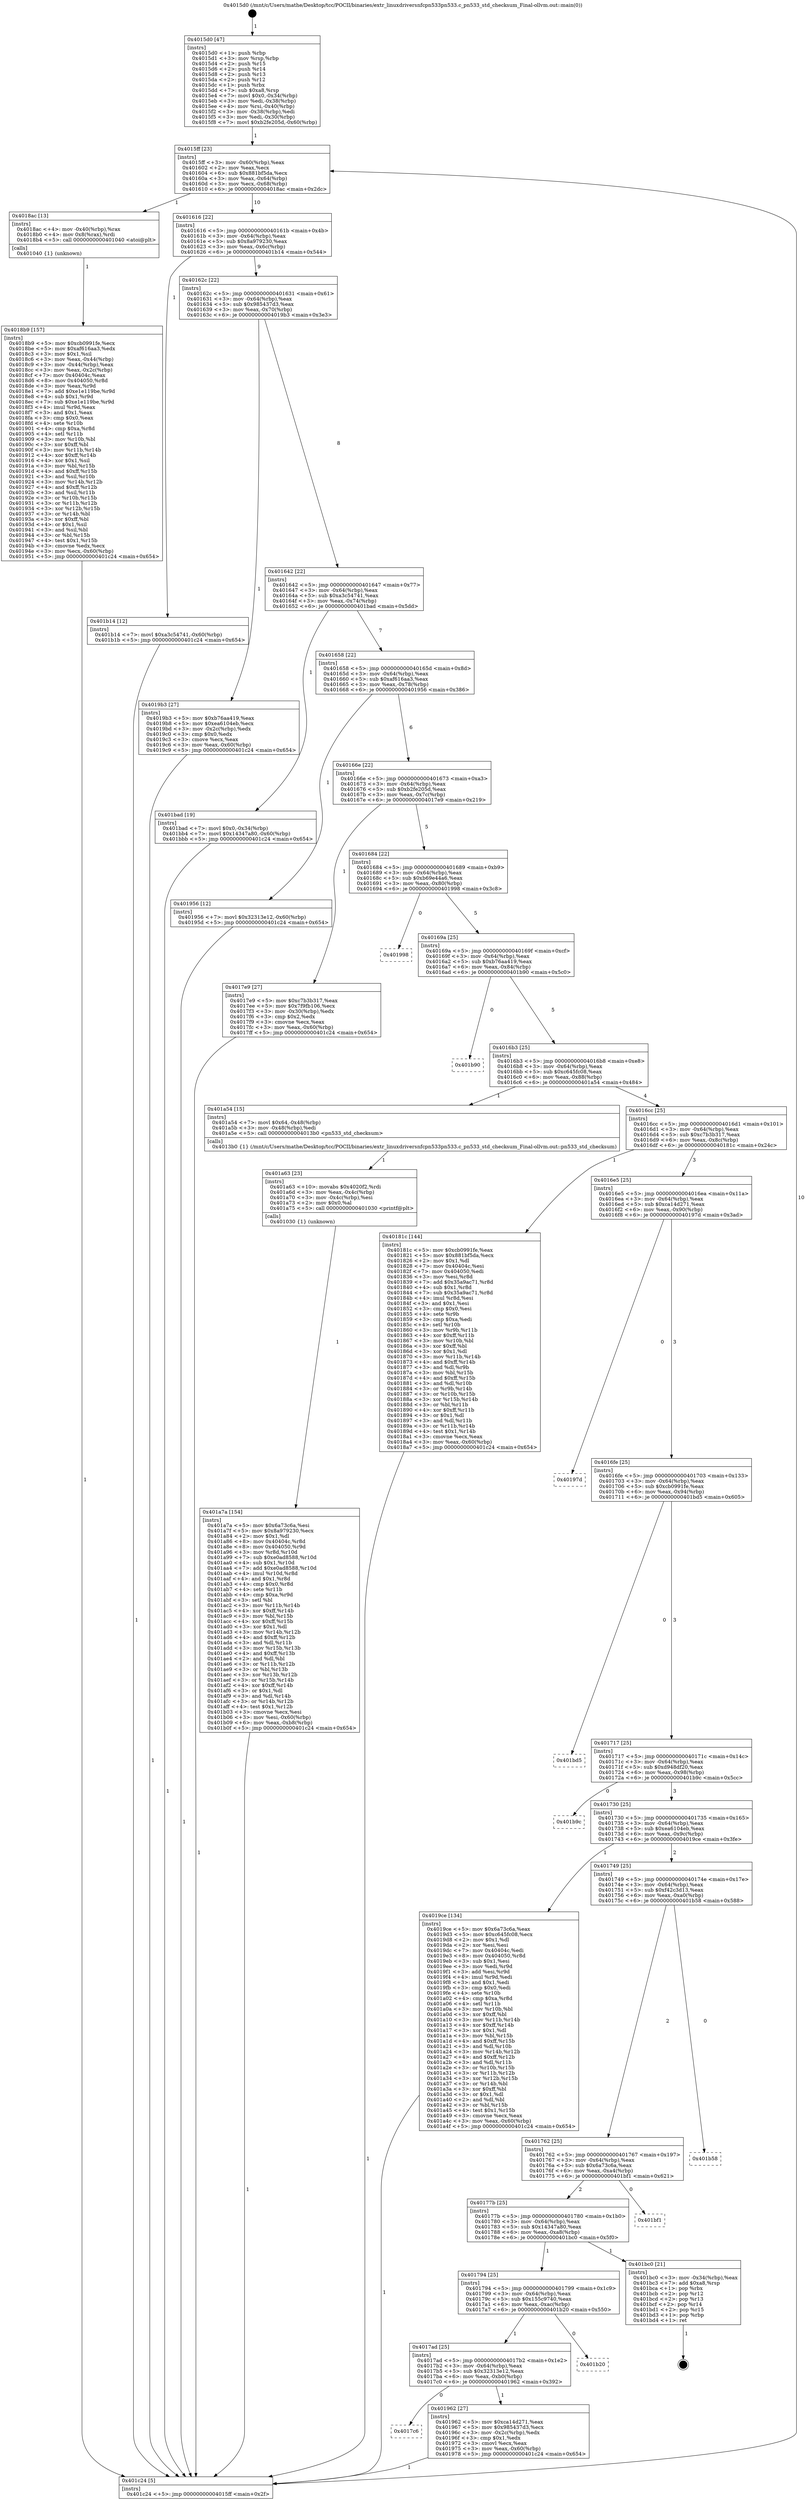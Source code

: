digraph "0x4015d0" {
  label = "0x4015d0 (/mnt/c/Users/mathe/Desktop/tcc/POCII/binaries/extr_linuxdriversnfcpn533pn533.c_pn533_std_checksum_Final-ollvm.out::main(0))"
  labelloc = "t"
  node[shape=record]

  Entry [label="",width=0.3,height=0.3,shape=circle,fillcolor=black,style=filled]
  "0x4015ff" [label="{
     0x4015ff [23]\l
     | [instrs]\l
     &nbsp;&nbsp;0x4015ff \<+3\>: mov -0x60(%rbp),%eax\l
     &nbsp;&nbsp;0x401602 \<+2\>: mov %eax,%ecx\l
     &nbsp;&nbsp;0x401604 \<+6\>: sub $0x881bf5da,%ecx\l
     &nbsp;&nbsp;0x40160a \<+3\>: mov %eax,-0x64(%rbp)\l
     &nbsp;&nbsp;0x40160d \<+3\>: mov %ecx,-0x68(%rbp)\l
     &nbsp;&nbsp;0x401610 \<+6\>: je 00000000004018ac \<main+0x2dc\>\l
  }"]
  "0x4018ac" [label="{
     0x4018ac [13]\l
     | [instrs]\l
     &nbsp;&nbsp;0x4018ac \<+4\>: mov -0x40(%rbp),%rax\l
     &nbsp;&nbsp;0x4018b0 \<+4\>: mov 0x8(%rax),%rdi\l
     &nbsp;&nbsp;0x4018b4 \<+5\>: call 0000000000401040 \<atoi@plt\>\l
     | [calls]\l
     &nbsp;&nbsp;0x401040 \{1\} (unknown)\l
  }"]
  "0x401616" [label="{
     0x401616 [22]\l
     | [instrs]\l
     &nbsp;&nbsp;0x401616 \<+5\>: jmp 000000000040161b \<main+0x4b\>\l
     &nbsp;&nbsp;0x40161b \<+3\>: mov -0x64(%rbp),%eax\l
     &nbsp;&nbsp;0x40161e \<+5\>: sub $0x8a979230,%eax\l
     &nbsp;&nbsp;0x401623 \<+3\>: mov %eax,-0x6c(%rbp)\l
     &nbsp;&nbsp;0x401626 \<+6\>: je 0000000000401b14 \<main+0x544\>\l
  }"]
  Exit [label="",width=0.3,height=0.3,shape=circle,fillcolor=black,style=filled,peripheries=2]
  "0x401b14" [label="{
     0x401b14 [12]\l
     | [instrs]\l
     &nbsp;&nbsp;0x401b14 \<+7\>: movl $0xa3c54741,-0x60(%rbp)\l
     &nbsp;&nbsp;0x401b1b \<+5\>: jmp 0000000000401c24 \<main+0x654\>\l
  }"]
  "0x40162c" [label="{
     0x40162c [22]\l
     | [instrs]\l
     &nbsp;&nbsp;0x40162c \<+5\>: jmp 0000000000401631 \<main+0x61\>\l
     &nbsp;&nbsp;0x401631 \<+3\>: mov -0x64(%rbp),%eax\l
     &nbsp;&nbsp;0x401634 \<+5\>: sub $0x985437d3,%eax\l
     &nbsp;&nbsp;0x401639 \<+3\>: mov %eax,-0x70(%rbp)\l
     &nbsp;&nbsp;0x40163c \<+6\>: je 00000000004019b3 \<main+0x3e3\>\l
  }"]
  "0x401a7a" [label="{
     0x401a7a [154]\l
     | [instrs]\l
     &nbsp;&nbsp;0x401a7a \<+5\>: mov $0x6a73c6a,%esi\l
     &nbsp;&nbsp;0x401a7f \<+5\>: mov $0x8a979230,%ecx\l
     &nbsp;&nbsp;0x401a84 \<+2\>: mov $0x1,%dl\l
     &nbsp;&nbsp;0x401a86 \<+8\>: mov 0x40404c,%r8d\l
     &nbsp;&nbsp;0x401a8e \<+8\>: mov 0x404050,%r9d\l
     &nbsp;&nbsp;0x401a96 \<+3\>: mov %r8d,%r10d\l
     &nbsp;&nbsp;0x401a99 \<+7\>: sub $0xe0ad8588,%r10d\l
     &nbsp;&nbsp;0x401aa0 \<+4\>: sub $0x1,%r10d\l
     &nbsp;&nbsp;0x401aa4 \<+7\>: add $0xe0ad8588,%r10d\l
     &nbsp;&nbsp;0x401aab \<+4\>: imul %r10d,%r8d\l
     &nbsp;&nbsp;0x401aaf \<+4\>: and $0x1,%r8d\l
     &nbsp;&nbsp;0x401ab3 \<+4\>: cmp $0x0,%r8d\l
     &nbsp;&nbsp;0x401ab7 \<+4\>: sete %r11b\l
     &nbsp;&nbsp;0x401abb \<+4\>: cmp $0xa,%r9d\l
     &nbsp;&nbsp;0x401abf \<+3\>: setl %bl\l
     &nbsp;&nbsp;0x401ac2 \<+3\>: mov %r11b,%r14b\l
     &nbsp;&nbsp;0x401ac5 \<+4\>: xor $0xff,%r14b\l
     &nbsp;&nbsp;0x401ac9 \<+3\>: mov %bl,%r15b\l
     &nbsp;&nbsp;0x401acc \<+4\>: xor $0xff,%r15b\l
     &nbsp;&nbsp;0x401ad0 \<+3\>: xor $0x1,%dl\l
     &nbsp;&nbsp;0x401ad3 \<+3\>: mov %r14b,%r12b\l
     &nbsp;&nbsp;0x401ad6 \<+4\>: and $0xff,%r12b\l
     &nbsp;&nbsp;0x401ada \<+3\>: and %dl,%r11b\l
     &nbsp;&nbsp;0x401add \<+3\>: mov %r15b,%r13b\l
     &nbsp;&nbsp;0x401ae0 \<+4\>: and $0xff,%r13b\l
     &nbsp;&nbsp;0x401ae4 \<+2\>: and %dl,%bl\l
     &nbsp;&nbsp;0x401ae6 \<+3\>: or %r11b,%r12b\l
     &nbsp;&nbsp;0x401ae9 \<+3\>: or %bl,%r13b\l
     &nbsp;&nbsp;0x401aec \<+3\>: xor %r13b,%r12b\l
     &nbsp;&nbsp;0x401aef \<+3\>: or %r15b,%r14b\l
     &nbsp;&nbsp;0x401af2 \<+4\>: xor $0xff,%r14b\l
     &nbsp;&nbsp;0x401af6 \<+3\>: or $0x1,%dl\l
     &nbsp;&nbsp;0x401af9 \<+3\>: and %dl,%r14b\l
     &nbsp;&nbsp;0x401afc \<+3\>: or %r14b,%r12b\l
     &nbsp;&nbsp;0x401aff \<+4\>: test $0x1,%r12b\l
     &nbsp;&nbsp;0x401b03 \<+3\>: cmovne %ecx,%esi\l
     &nbsp;&nbsp;0x401b06 \<+3\>: mov %esi,-0x60(%rbp)\l
     &nbsp;&nbsp;0x401b09 \<+6\>: mov %eax,-0xb8(%rbp)\l
     &nbsp;&nbsp;0x401b0f \<+5\>: jmp 0000000000401c24 \<main+0x654\>\l
  }"]
  "0x4019b3" [label="{
     0x4019b3 [27]\l
     | [instrs]\l
     &nbsp;&nbsp;0x4019b3 \<+5\>: mov $0xb76aa419,%eax\l
     &nbsp;&nbsp;0x4019b8 \<+5\>: mov $0xea6104eb,%ecx\l
     &nbsp;&nbsp;0x4019bd \<+3\>: mov -0x2c(%rbp),%edx\l
     &nbsp;&nbsp;0x4019c0 \<+3\>: cmp $0x0,%edx\l
     &nbsp;&nbsp;0x4019c3 \<+3\>: cmove %ecx,%eax\l
     &nbsp;&nbsp;0x4019c6 \<+3\>: mov %eax,-0x60(%rbp)\l
     &nbsp;&nbsp;0x4019c9 \<+5\>: jmp 0000000000401c24 \<main+0x654\>\l
  }"]
  "0x401642" [label="{
     0x401642 [22]\l
     | [instrs]\l
     &nbsp;&nbsp;0x401642 \<+5\>: jmp 0000000000401647 \<main+0x77\>\l
     &nbsp;&nbsp;0x401647 \<+3\>: mov -0x64(%rbp),%eax\l
     &nbsp;&nbsp;0x40164a \<+5\>: sub $0xa3c54741,%eax\l
     &nbsp;&nbsp;0x40164f \<+3\>: mov %eax,-0x74(%rbp)\l
     &nbsp;&nbsp;0x401652 \<+6\>: je 0000000000401bad \<main+0x5dd\>\l
  }"]
  "0x401a63" [label="{
     0x401a63 [23]\l
     | [instrs]\l
     &nbsp;&nbsp;0x401a63 \<+10\>: movabs $0x4020f2,%rdi\l
     &nbsp;&nbsp;0x401a6d \<+3\>: mov %eax,-0x4c(%rbp)\l
     &nbsp;&nbsp;0x401a70 \<+3\>: mov -0x4c(%rbp),%esi\l
     &nbsp;&nbsp;0x401a73 \<+2\>: mov $0x0,%al\l
     &nbsp;&nbsp;0x401a75 \<+5\>: call 0000000000401030 \<printf@plt\>\l
     | [calls]\l
     &nbsp;&nbsp;0x401030 \{1\} (unknown)\l
  }"]
  "0x401bad" [label="{
     0x401bad [19]\l
     | [instrs]\l
     &nbsp;&nbsp;0x401bad \<+7\>: movl $0x0,-0x34(%rbp)\l
     &nbsp;&nbsp;0x401bb4 \<+7\>: movl $0x14347a80,-0x60(%rbp)\l
     &nbsp;&nbsp;0x401bbb \<+5\>: jmp 0000000000401c24 \<main+0x654\>\l
  }"]
  "0x401658" [label="{
     0x401658 [22]\l
     | [instrs]\l
     &nbsp;&nbsp;0x401658 \<+5\>: jmp 000000000040165d \<main+0x8d\>\l
     &nbsp;&nbsp;0x40165d \<+3\>: mov -0x64(%rbp),%eax\l
     &nbsp;&nbsp;0x401660 \<+5\>: sub $0xaf616aa3,%eax\l
     &nbsp;&nbsp;0x401665 \<+3\>: mov %eax,-0x78(%rbp)\l
     &nbsp;&nbsp;0x401668 \<+6\>: je 0000000000401956 \<main+0x386\>\l
  }"]
  "0x4017c6" [label="{
     0x4017c6\l
  }", style=dashed]
  "0x401956" [label="{
     0x401956 [12]\l
     | [instrs]\l
     &nbsp;&nbsp;0x401956 \<+7\>: movl $0x32313e12,-0x60(%rbp)\l
     &nbsp;&nbsp;0x40195d \<+5\>: jmp 0000000000401c24 \<main+0x654\>\l
  }"]
  "0x40166e" [label="{
     0x40166e [22]\l
     | [instrs]\l
     &nbsp;&nbsp;0x40166e \<+5\>: jmp 0000000000401673 \<main+0xa3\>\l
     &nbsp;&nbsp;0x401673 \<+3\>: mov -0x64(%rbp),%eax\l
     &nbsp;&nbsp;0x401676 \<+5\>: sub $0xb2fe205d,%eax\l
     &nbsp;&nbsp;0x40167b \<+3\>: mov %eax,-0x7c(%rbp)\l
     &nbsp;&nbsp;0x40167e \<+6\>: je 00000000004017e9 \<main+0x219\>\l
  }"]
  "0x401962" [label="{
     0x401962 [27]\l
     | [instrs]\l
     &nbsp;&nbsp;0x401962 \<+5\>: mov $0xca14d271,%eax\l
     &nbsp;&nbsp;0x401967 \<+5\>: mov $0x985437d3,%ecx\l
     &nbsp;&nbsp;0x40196c \<+3\>: mov -0x2c(%rbp),%edx\l
     &nbsp;&nbsp;0x40196f \<+3\>: cmp $0x1,%edx\l
     &nbsp;&nbsp;0x401972 \<+3\>: cmovl %ecx,%eax\l
     &nbsp;&nbsp;0x401975 \<+3\>: mov %eax,-0x60(%rbp)\l
     &nbsp;&nbsp;0x401978 \<+5\>: jmp 0000000000401c24 \<main+0x654\>\l
  }"]
  "0x4017e9" [label="{
     0x4017e9 [27]\l
     | [instrs]\l
     &nbsp;&nbsp;0x4017e9 \<+5\>: mov $0xc7b3b317,%eax\l
     &nbsp;&nbsp;0x4017ee \<+5\>: mov $0x7f9fb106,%ecx\l
     &nbsp;&nbsp;0x4017f3 \<+3\>: mov -0x30(%rbp),%edx\l
     &nbsp;&nbsp;0x4017f6 \<+3\>: cmp $0x2,%edx\l
     &nbsp;&nbsp;0x4017f9 \<+3\>: cmovne %ecx,%eax\l
     &nbsp;&nbsp;0x4017fc \<+3\>: mov %eax,-0x60(%rbp)\l
     &nbsp;&nbsp;0x4017ff \<+5\>: jmp 0000000000401c24 \<main+0x654\>\l
  }"]
  "0x401684" [label="{
     0x401684 [22]\l
     | [instrs]\l
     &nbsp;&nbsp;0x401684 \<+5\>: jmp 0000000000401689 \<main+0xb9\>\l
     &nbsp;&nbsp;0x401689 \<+3\>: mov -0x64(%rbp),%eax\l
     &nbsp;&nbsp;0x40168c \<+5\>: sub $0xb69e44a6,%eax\l
     &nbsp;&nbsp;0x401691 \<+3\>: mov %eax,-0x80(%rbp)\l
     &nbsp;&nbsp;0x401694 \<+6\>: je 0000000000401998 \<main+0x3c8\>\l
  }"]
  "0x401c24" [label="{
     0x401c24 [5]\l
     | [instrs]\l
     &nbsp;&nbsp;0x401c24 \<+5\>: jmp 00000000004015ff \<main+0x2f\>\l
  }"]
  "0x4015d0" [label="{
     0x4015d0 [47]\l
     | [instrs]\l
     &nbsp;&nbsp;0x4015d0 \<+1\>: push %rbp\l
     &nbsp;&nbsp;0x4015d1 \<+3\>: mov %rsp,%rbp\l
     &nbsp;&nbsp;0x4015d4 \<+2\>: push %r15\l
     &nbsp;&nbsp;0x4015d6 \<+2\>: push %r14\l
     &nbsp;&nbsp;0x4015d8 \<+2\>: push %r13\l
     &nbsp;&nbsp;0x4015da \<+2\>: push %r12\l
     &nbsp;&nbsp;0x4015dc \<+1\>: push %rbx\l
     &nbsp;&nbsp;0x4015dd \<+7\>: sub $0xa8,%rsp\l
     &nbsp;&nbsp;0x4015e4 \<+7\>: movl $0x0,-0x34(%rbp)\l
     &nbsp;&nbsp;0x4015eb \<+3\>: mov %edi,-0x38(%rbp)\l
     &nbsp;&nbsp;0x4015ee \<+4\>: mov %rsi,-0x40(%rbp)\l
     &nbsp;&nbsp;0x4015f2 \<+3\>: mov -0x38(%rbp),%edi\l
     &nbsp;&nbsp;0x4015f5 \<+3\>: mov %edi,-0x30(%rbp)\l
     &nbsp;&nbsp;0x4015f8 \<+7\>: movl $0xb2fe205d,-0x60(%rbp)\l
  }"]
  "0x4017ad" [label="{
     0x4017ad [25]\l
     | [instrs]\l
     &nbsp;&nbsp;0x4017ad \<+5\>: jmp 00000000004017b2 \<main+0x1e2\>\l
     &nbsp;&nbsp;0x4017b2 \<+3\>: mov -0x64(%rbp),%eax\l
     &nbsp;&nbsp;0x4017b5 \<+5\>: sub $0x32313e12,%eax\l
     &nbsp;&nbsp;0x4017ba \<+6\>: mov %eax,-0xb0(%rbp)\l
     &nbsp;&nbsp;0x4017c0 \<+6\>: je 0000000000401962 \<main+0x392\>\l
  }"]
  "0x401998" [label="{
     0x401998\l
  }", style=dashed]
  "0x40169a" [label="{
     0x40169a [25]\l
     | [instrs]\l
     &nbsp;&nbsp;0x40169a \<+5\>: jmp 000000000040169f \<main+0xcf\>\l
     &nbsp;&nbsp;0x40169f \<+3\>: mov -0x64(%rbp),%eax\l
     &nbsp;&nbsp;0x4016a2 \<+5\>: sub $0xb76aa419,%eax\l
     &nbsp;&nbsp;0x4016a7 \<+6\>: mov %eax,-0x84(%rbp)\l
     &nbsp;&nbsp;0x4016ad \<+6\>: je 0000000000401b90 \<main+0x5c0\>\l
  }"]
  "0x401b20" [label="{
     0x401b20\l
  }", style=dashed]
  "0x401b90" [label="{
     0x401b90\l
  }", style=dashed]
  "0x4016b3" [label="{
     0x4016b3 [25]\l
     | [instrs]\l
     &nbsp;&nbsp;0x4016b3 \<+5\>: jmp 00000000004016b8 \<main+0xe8\>\l
     &nbsp;&nbsp;0x4016b8 \<+3\>: mov -0x64(%rbp),%eax\l
     &nbsp;&nbsp;0x4016bb \<+5\>: sub $0xc645fc08,%eax\l
     &nbsp;&nbsp;0x4016c0 \<+6\>: mov %eax,-0x88(%rbp)\l
     &nbsp;&nbsp;0x4016c6 \<+6\>: je 0000000000401a54 \<main+0x484\>\l
  }"]
  "0x401794" [label="{
     0x401794 [25]\l
     | [instrs]\l
     &nbsp;&nbsp;0x401794 \<+5\>: jmp 0000000000401799 \<main+0x1c9\>\l
     &nbsp;&nbsp;0x401799 \<+3\>: mov -0x64(%rbp),%eax\l
     &nbsp;&nbsp;0x40179c \<+5\>: sub $0x155c9740,%eax\l
     &nbsp;&nbsp;0x4017a1 \<+6\>: mov %eax,-0xac(%rbp)\l
     &nbsp;&nbsp;0x4017a7 \<+6\>: je 0000000000401b20 \<main+0x550\>\l
  }"]
  "0x401a54" [label="{
     0x401a54 [15]\l
     | [instrs]\l
     &nbsp;&nbsp;0x401a54 \<+7\>: movl $0x64,-0x48(%rbp)\l
     &nbsp;&nbsp;0x401a5b \<+3\>: mov -0x48(%rbp),%edi\l
     &nbsp;&nbsp;0x401a5e \<+5\>: call 00000000004013b0 \<pn533_std_checksum\>\l
     | [calls]\l
     &nbsp;&nbsp;0x4013b0 \{1\} (/mnt/c/Users/mathe/Desktop/tcc/POCII/binaries/extr_linuxdriversnfcpn533pn533.c_pn533_std_checksum_Final-ollvm.out::pn533_std_checksum)\l
  }"]
  "0x4016cc" [label="{
     0x4016cc [25]\l
     | [instrs]\l
     &nbsp;&nbsp;0x4016cc \<+5\>: jmp 00000000004016d1 \<main+0x101\>\l
     &nbsp;&nbsp;0x4016d1 \<+3\>: mov -0x64(%rbp),%eax\l
     &nbsp;&nbsp;0x4016d4 \<+5\>: sub $0xc7b3b317,%eax\l
     &nbsp;&nbsp;0x4016d9 \<+6\>: mov %eax,-0x8c(%rbp)\l
     &nbsp;&nbsp;0x4016df \<+6\>: je 000000000040181c \<main+0x24c\>\l
  }"]
  "0x401bc0" [label="{
     0x401bc0 [21]\l
     | [instrs]\l
     &nbsp;&nbsp;0x401bc0 \<+3\>: mov -0x34(%rbp),%eax\l
     &nbsp;&nbsp;0x401bc3 \<+7\>: add $0xa8,%rsp\l
     &nbsp;&nbsp;0x401bca \<+1\>: pop %rbx\l
     &nbsp;&nbsp;0x401bcb \<+2\>: pop %r12\l
     &nbsp;&nbsp;0x401bcd \<+2\>: pop %r13\l
     &nbsp;&nbsp;0x401bcf \<+2\>: pop %r14\l
     &nbsp;&nbsp;0x401bd1 \<+2\>: pop %r15\l
     &nbsp;&nbsp;0x401bd3 \<+1\>: pop %rbp\l
     &nbsp;&nbsp;0x401bd4 \<+1\>: ret\l
  }"]
  "0x40181c" [label="{
     0x40181c [144]\l
     | [instrs]\l
     &nbsp;&nbsp;0x40181c \<+5\>: mov $0xcb0991fe,%eax\l
     &nbsp;&nbsp;0x401821 \<+5\>: mov $0x881bf5da,%ecx\l
     &nbsp;&nbsp;0x401826 \<+2\>: mov $0x1,%dl\l
     &nbsp;&nbsp;0x401828 \<+7\>: mov 0x40404c,%esi\l
     &nbsp;&nbsp;0x40182f \<+7\>: mov 0x404050,%edi\l
     &nbsp;&nbsp;0x401836 \<+3\>: mov %esi,%r8d\l
     &nbsp;&nbsp;0x401839 \<+7\>: add $0x35a9ac71,%r8d\l
     &nbsp;&nbsp;0x401840 \<+4\>: sub $0x1,%r8d\l
     &nbsp;&nbsp;0x401844 \<+7\>: sub $0x35a9ac71,%r8d\l
     &nbsp;&nbsp;0x40184b \<+4\>: imul %r8d,%esi\l
     &nbsp;&nbsp;0x40184f \<+3\>: and $0x1,%esi\l
     &nbsp;&nbsp;0x401852 \<+3\>: cmp $0x0,%esi\l
     &nbsp;&nbsp;0x401855 \<+4\>: sete %r9b\l
     &nbsp;&nbsp;0x401859 \<+3\>: cmp $0xa,%edi\l
     &nbsp;&nbsp;0x40185c \<+4\>: setl %r10b\l
     &nbsp;&nbsp;0x401860 \<+3\>: mov %r9b,%r11b\l
     &nbsp;&nbsp;0x401863 \<+4\>: xor $0xff,%r11b\l
     &nbsp;&nbsp;0x401867 \<+3\>: mov %r10b,%bl\l
     &nbsp;&nbsp;0x40186a \<+3\>: xor $0xff,%bl\l
     &nbsp;&nbsp;0x40186d \<+3\>: xor $0x1,%dl\l
     &nbsp;&nbsp;0x401870 \<+3\>: mov %r11b,%r14b\l
     &nbsp;&nbsp;0x401873 \<+4\>: and $0xff,%r14b\l
     &nbsp;&nbsp;0x401877 \<+3\>: and %dl,%r9b\l
     &nbsp;&nbsp;0x40187a \<+3\>: mov %bl,%r15b\l
     &nbsp;&nbsp;0x40187d \<+4\>: and $0xff,%r15b\l
     &nbsp;&nbsp;0x401881 \<+3\>: and %dl,%r10b\l
     &nbsp;&nbsp;0x401884 \<+3\>: or %r9b,%r14b\l
     &nbsp;&nbsp;0x401887 \<+3\>: or %r10b,%r15b\l
     &nbsp;&nbsp;0x40188a \<+3\>: xor %r15b,%r14b\l
     &nbsp;&nbsp;0x40188d \<+3\>: or %bl,%r11b\l
     &nbsp;&nbsp;0x401890 \<+4\>: xor $0xff,%r11b\l
     &nbsp;&nbsp;0x401894 \<+3\>: or $0x1,%dl\l
     &nbsp;&nbsp;0x401897 \<+3\>: and %dl,%r11b\l
     &nbsp;&nbsp;0x40189a \<+3\>: or %r11b,%r14b\l
     &nbsp;&nbsp;0x40189d \<+4\>: test $0x1,%r14b\l
     &nbsp;&nbsp;0x4018a1 \<+3\>: cmovne %ecx,%eax\l
     &nbsp;&nbsp;0x4018a4 \<+3\>: mov %eax,-0x60(%rbp)\l
     &nbsp;&nbsp;0x4018a7 \<+5\>: jmp 0000000000401c24 \<main+0x654\>\l
  }"]
  "0x4016e5" [label="{
     0x4016e5 [25]\l
     | [instrs]\l
     &nbsp;&nbsp;0x4016e5 \<+5\>: jmp 00000000004016ea \<main+0x11a\>\l
     &nbsp;&nbsp;0x4016ea \<+3\>: mov -0x64(%rbp),%eax\l
     &nbsp;&nbsp;0x4016ed \<+5\>: sub $0xca14d271,%eax\l
     &nbsp;&nbsp;0x4016f2 \<+6\>: mov %eax,-0x90(%rbp)\l
     &nbsp;&nbsp;0x4016f8 \<+6\>: je 000000000040197d \<main+0x3ad\>\l
  }"]
  "0x4018b9" [label="{
     0x4018b9 [157]\l
     | [instrs]\l
     &nbsp;&nbsp;0x4018b9 \<+5\>: mov $0xcb0991fe,%ecx\l
     &nbsp;&nbsp;0x4018be \<+5\>: mov $0xaf616aa3,%edx\l
     &nbsp;&nbsp;0x4018c3 \<+3\>: mov $0x1,%sil\l
     &nbsp;&nbsp;0x4018c6 \<+3\>: mov %eax,-0x44(%rbp)\l
     &nbsp;&nbsp;0x4018c9 \<+3\>: mov -0x44(%rbp),%eax\l
     &nbsp;&nbsp;0x4018cc \<+3\>: mov %eax,-0x2c(%rbp)\l
     &nbsp;&nbsp;0x4018cf \<+7\>: mov 0x40404c,%eax\l
     &nbsp;&nbsp;0x4018d6 \<+8\>: mov 0x404050,%r8d\l
     &nbsp;&nbsp;0x4018de \<+3\>: mov %eax,%r9d\l
     &nbsp;&nbsp;0x4018e1 \<+7\>: add $0xe1e119be,%r9d\l
     &nbsp;&nbsp;0x4018e8 \<+4\>: sub $0x1,%r9d\l
     &nbsp;&nbsp;0x4018ec \<+7\>: sub $0xe1e119be,%r9d\l
     &nbsp;&nbsp;0x4018f3 \<+4\>: imul %r9d,%eax\l
     &nbsp;&nbsp;0x4018f7 \<+3\>: and $0x1,%eax\l
     &nbsp;&nbsp;0x4018fa \<+3\>: cmp $0x0,%eax\l
     &nbsp;&nbsp;0x4018fd \<+4\>: sete %r10b\l
     &nbsp;&nbsp;0x401901 \<+4\>: cmp $0xa,%r8d\l
     &nbsp;&nbsp;0x401905 \<+4\>: setl %r11b\l
     &nbsp;&nbsp;0x401909 \<+3\>: mov %r10b,%bl\l
     &nbsp;&nbsp;0x40190c \<+3\>: xor $0xff,%bl\l
     &nbsp;&nbsp;0x40190f \<+3\>: mov %r11b,%r14b\l
     &nbsp;&nbsp;0x401912 \<+4\>: xor $0xff,%r14b\l
     &nbsp;&nbsp;0x401916 \<+4\>: xor $0x1,%sil\l
     &nbsp;&nbsp;0x40191a \<+3\>: mov %bl,%r15b\l
     &nbsp;&nbsp;0x40191d \<+4\>: and $0xff,%r15b\l
     &nbsp;&nbsp;0x401921 \<+3\>: and %sil,%r10b\l
     &nbsp;&nbsp;0x401924 \<+3\>: mov %r14b,%r12b\l
     &nbsp;&nbsp;0x401927 \<+4\>: and $0xff,%r12b\l
     &nbsp;&nbsp;0x40192b \<+3\>: and %sil,%r11b\l
     &nbsp;&nbsp;0x40192e \<+3\>: or %r10b,%r15b\l
     &nbsp;&nbsp;0x401931 \<+3\>: or %r11b,%r12b\l
     &nbsp;&nbsp;0x401934 \<+3\>: xor %r12b,%r15b\l
     &nbsp;&nbsp;0x401937 \<+3\>: or %r14b,%bl\l
     &nbsp;&nbsp;0x40193a \<+3\>: xor $0xff,%bl\l
     &nbsp;&nbsp;0x40193d \<+4\>: or $0x1,%sil\l
     &nbsp;&nbsp;0x401941 \<+3\>: and %sil,%bl\l
     &nbsp;&nbsp;0x401944 \<+3\>: or %bl,%r15b\l
     &nbsp;&nbsp;0x401947 \<+4\>: test $0x1,%r15b\l
     &nbsp;&nbsp;0x40194b \<+3\>: cmovne %edx,%ecx\l
     &nbsp;&nbsp;0x40194e \<+3\>: mov %ecx,-0x60(%rbp)\l
     &nbsp;&nbsp;0x401951 \<+5\>: jmp 0000000000401c24 \<main+0x654\>\l
  }"]
  "0x40177b" [label="{
     0x40177b [25]\l
     | [instrs]\l
     &nbsp;&nbsp;0x40177b \<+5\>: jmp 0000000000401780 \<main+0x1b0\>\l
     &nbsp;&nbsp;0x401780 \<+3\>: mov -0x64(%rbp),%eax\l
     &nbsp;&nbsp;0x401783 \<+5\>: sub $0x14347a80,%eax\l
     &nbsp;&nbsp;0x401788 \<+6\>: mov %eax,-0xa8(%rbp)\l
     &nbsp;&nbsp;0x40178e \<+6\>: je 0000000000401bc0 \<main+0x5f0\>\l
  }"]
  "0x40197d" [label="{
     0x40197d\l
  }", style=dashed]
  "0x4016fe" [label="{
     0x4016fe [25]\l
     | [instrs]\l
     &nbsp;&nbsp;0x4016fe \<+5\>: jmp 0000000000401703 \<main+0x133\>\l
     &nbsp;&nbsp;0x401703 \<+3\>: mov -0x64(%rbp),%eax\l
     &nbsp;&nbsp;0x401706 \<+5\>: sub $0xcb0991fe,%eax\l
     &nbsp;&nbsp;0x40170b \<+6\>: mov %eax,-0x94(%rbp)\l
     &nbsp;&nbsp;0x401711 \<+6\>: je 0000000000401bd5 \<main+0x605\>\l
  }"]
  "0x401bf1" [label="{
     0x401bf1\l
  }", style=dashed]
  "0x401bd5" [label="{
     0x401bd5\l
  }", style=dashed]
  "0x401717" [label="{
     0x401717 [25]\l
     | [instrs]\l
     &nbsp;&nbsp;0x401717 \<+5\>: jmp 000000000040171c \<main+0x14c\>\l
     &nbsp;&nbsp;0x40171c \<+3\>: mov -0x64(%rbp),%eax\l
     &nbsp;&nbsp;0x40171f \<+5\>: sub $0xd948df20,%eax\l
     &nbsp;&nbsp;0x401724 \<+6\>: mov %eax,-0x98(%rbp)\l
     &nbsp;&nbsp;0x40172a \<+6\>: je 0000000000401b9c \<main+0x5cc\>\l
  }"]
  "0x401762" [label="{
     0x401762 [25]\l
     | [instrs]\l
     &nbsp;&nbsp;0x401762 \<+5\>: jmp 0000000000401767 \<main+0x197\>\l
     &nbsp;&nbsp;0x401767 \<+3\>: mov -0x64(%rbp),%eax\l
     &nbsp;&nbsp;0x40176a \<+5\>: sub $0x6a73c6a,%eax\l
     &nbsp;&nbsp;0x40176f \<+6\>: mov %eax,-0xa4(%rbp)\l
     &nbsp;&nbsp;0x401775 \<+6\>: je 0000000000401bf1 \<main+0x621\>\l
  }"]
  "0x401b9c" [label="{
     0x401b9c\l
  }", style=dashed]
  "0x401730" [label="{
     0x401730 [25]\l
     | [instrs]\l
     &nbsp;&nbsp;0x401730 \<+5\>: jmp 0000000000401735 \<main+0x165\>\l
     &nbsp;&nbsp;0x401735 \<+3\>: mov -0x64(%rbp),%eax\l
     &nbsp;&nbsp;0x401738 \<+5\>: sub $0xea6104eb,%eax\l
     &nbsp;&nbsp;0x40173d \<+6\>: mov %eax,-0x9c(%rbp)\l
     &nbsp;&nbsp;0x401743 \<+6\>: je 00000000004019ce \<main+0x3fe\>\l
  }"]
  "0x401b58" [label="{
     0x401b58\l
  }", style=dashed]
  "0x4019ce" [label="{
     0x4019ce [134]\l
     | [instrs]\l
     &nbsp;&nbsp;0x4019ce \<+5\>: mov $0x6a73c6a,%eax\l
     &nbsp;&nbsp;0x4019d3 \<+5\>: mov $0xc645fc08,%ecx\l
     &nbsp;&nbsp;0x4019d8 \<+2\>: mov $0x1,%dl\l
     &nbsp;&nbsp;0x4019da \<+2\>: xor %esi,%esi\l
     &nbsp;&nbsp;0x4019dc \<+7\>: mov 0x40404c,%edi\l
     &nbsp;&nbsp;0x4019e3 \<+8\>: mov 0x404050,%r8d\l
     &nbsp;&nbsp;0x4019eb \<+3\>: sub $0x1,%esi\l
     &nbsp;&nbsp;0x4019ee \<+3\>: mov %edi,%r9d\l
     &nbsp;&nbsp;0x4019f1 \<+3\>: add %esi,%r9d\l
     &nbsp;&nbsp;0x4019f4 \<+4\>: imul %r9d,%edi\l
     &nbsp;&nbsp;0x4019f8 \<+3\>: and $0x1,%edi\l
     &nbsp;&nbsp;0x4019fb \<+3\>: cmp $0x0,%edi\l
     &nbsp;&nbsp;0x4019fe \<+4\>: sete %r10b\l
     &nbsp;&nbsp;0x401a02 \<+4\>: cmp $0xa,%r8d\l
     &nbsp;&nbsp;0x401a06 \<+4\>: setl %r11b\l
     &nbsp;&nbsp;0x401a0a \<+3\>: mov %r10b,%bl\l
     &nbsp;&nbsp;0x401a0d \<+3\>: xor $0xff,%bl\l
     &nbsp;&nbsp;0x401a10 \<+3\>: mov %r11b,%r14b\l
     &nbsp;&nbsp;0x401a13 \<+4\>: xor $0xff,%r14b\l
     &nbsp;&nbsp;0x401a17 \<+3\>: xor $0x1,%dl\l
     &nbsp;&nbsp;0x401a1a \<+3\>: mov %bl,%r15b\l
     &nbsp;&nbsp;0x401a1d \<+4\>: and $0xff,%r15b\l
     &nbsp;&nbsp;0x401a21 \<+3\>: and %dl,%r10b\l
     &nbsp;&nbsp;0x401a24 \<+3\>: mov %r14b,%r12b\l
     &nbsp;&nbsp;0x401a27 \<+4\>: and $0xff,%r12b\l
     &nbsp;&nbsp;0x401a2b \<+3\>: and %dl,%r11b\l
     &nbsp;&nbsp;0x401a2e \<+3\>: or %r10b,%r15b\l
     &nbsp;&nbsp;0x401a31 \<+3\>: or %r11b,%r12b\l
     &nbsp;&nbsp;0x401a34 \<+3\>: xor %r12b,%r15b\l
     &nbsp;&nbsp;0x401a37 \<+3\>: or %r14b,%bl\l
     &nbsp;&nbsp;0x401a3a \<+3\>: xor $0xff,%bl\l
     &nbsp;&nbsp;0x401a3d \<+3\>: or $0x1,%dl\l
     &nbsp;&nbsp;0x401a40 \<+2\>: and %dl,%bl\l
     &nbsp;&nbsp;0x401a42 \<+3\>: or %bl,%r15b\l
     &nbsp;&nbsp;0x401a45 \<+4\>: test $0x1,%r15b\l
     &nbsp;&nbsp;0x401a49 \<+3\>: cmovne %ecx,%eax\l
     &nbsp;&nbsp;0x401a4c \<+3\>: mov %eax,-0x60(%rbp)\l
     &nbsp;&nbsp;0x401a4f \<+5\>: jmp 0000000000401c24 \<main+0x654\>\l
  }"]
  "0x401749" [label="{
     0x401749 [25]\l
     | [instrs]\l
     &nbsp;&nbsp;0x401749 \<+5\>: jmp 000000000040174e \<main+0x17e\>\l
     &nbsp;&nbsp;0x40174e \<+3\>: mov -0x64(%rbp),%eax\l
     &nbsp;&nbsp;0x401751 \<+5\>: sub $0xf42c3d13,%eax\l
     &nbsp;&nbsp;0x401756 \<+6\>: mov %eax,-0xa0(%rbp)\l
     &nbsp;&nbsp;0x40175c \<+6\>: je 0000000000401b58 \<main+0x588\>\l
  }"]
  Entry -> "0x4015d0" [label=" 1"]
  "0x4015ff" -> "0x4018ac" [label=" 1"]
  "0x4015ff" -> "0x401616" [label=" 10"]
  "0x401bc0" -> Exit [label=" 1"]
  "0x401616" -> "0x401b14" [label=" 1"]
  "0x401616" -> "0x40162c" [label=" 9"]
  "0x401bad" -> "0x401c24" [label=" 1"]
  "0x40162c" -> "0x4019b3" [label=" 1"]
  "0x40162c" -> "0x401642" [label=" 8"]
  "0x401b14" -> "0x401c24" [label=" 1"]
  "0x401642" -> "0x401bad" [label=" 1"]
  "0x401642" -> "0x401658" [label=" 7"]
  "0x401a7a" -> "0x401c24" [label=" 1"]
  "0x401658" -> "0x401956" [label=" 1"]
  "0x401658" -> "0x40166e" [label=" 6"]
  "0x401a63" -> "0x401a7a" [label=" 1"]
  "0x40166e" -> "0x4017e9" [label=" 1"]
  "0x40166e" -> "0x401684" [label=" 5"]
  "0x4017e9" -> "0x401c24" [label=" 1"]
  "0x4015d0" -> "0x4015ff" [label=" 1"]
  "0x401c24" -> "0x4015ff" [label=" 10"]
  "0x401a54" -> "0x401a63" [label=" 1"]
  "0x401684" -> "0x401998" [label=" 0"]
  "0x401684" -> "0x40169a" [label=" 5"]
  "0x4019b3" -> "0x401c24" [label=" 1"]
  "0x40169a" -> "0x401b90" [label=" 0"]
  "0x40169a" -> "0x4016b3" [label=" 5"]
  "0x401962" -> "0x401c24" [label=" 1"]
  "0x4016b3" -> "0x401a54" [label=" 1"]
  "0x4016b3" -> "0x4016cc" [label=" 4"]
  "0x4017ad" -> "0x401962" [label=" 1"]
  "0x4016cc" -> "0x40181c" [label=" 1"]
  "0x4016cc" -> "0x4016e5" [label=" 3"]
  "0x40181c" -> "0x401c24" [label=" 1"]
  "0x4018ac" -> "0x4018b9" [label=" 1"]
  "0x4018b9" -> "0x401c24" [label=" 1"]
  "0x401956" -> "0x401c24" [label=" 1"]
  "0x4019ce" -> "0x401c24" [label=" 1"]
  "0x4016e5" -> "0x40197d" [label=" 0"]
  "0x4016e5" -> "0x4016fe" [label=" 3"]
  "0x401794" -> "0x401b20" [label=" 0"]
  "0x4016fe" -> "0x401bd5" [label=" 0"]
  "0x4016fe" -> "0x401717" [label=" 3"]
  "0x4017ad" -> "0x4017c6" [label=" 0"]
  "0x401717" -> "0x401b9c" [label=" 0"]
  "0x401717" -> "0x401730" [label=" 3"]
  "0x40177b" -> "0x401bc0" [label=" 1"]
  "0x401730" -> "0x4019ce" [label=" 1"]
  "0x401730" -> "0x401749" [label=" 2"]
  "0x401794" -> "0x4017ad" [label=" 1"]
  "0x401749" -> "0x401b58" [label=" 0"]
  "0x401749" -> "0x401762" [label=" 2"]
  "0x40177b" -> "0x401794" [label=" 1"]
  "0x401762" -> "0x401bf1" [label=" 0"]
  "0x401762" -> "0x40177b" [label=" 2"]
}
